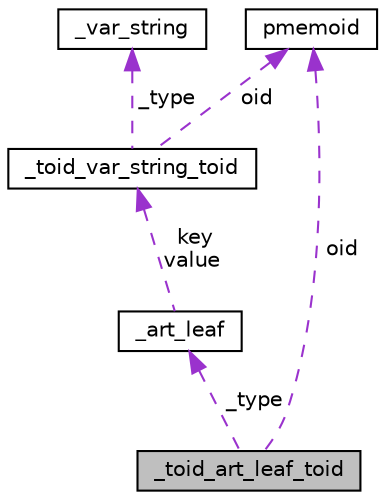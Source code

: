 digraph "_toid_art_leaf_toid"
{
  edge [fontname="Helvetica",fontsize="10",labelfontname="Helvetica",labelfontsize="10"];
  node [fontname="Helvetica",fontsize="10",shape=record];
  Node1 [label="_toid_art_leaf_toid",height=0.2,width=0.4,color="black", fillcolor="grey75", style="filled", fontcolor="black"];
  Node2 -> Node1 [dir="back",color="darkorchid3",fontsize="10",style="dashed",label=" _type" ,fontname="Helvetica"];
  Node2 [label="_art_leaf",height=0.2,width=0.4,color="black", fillcolor="white", style="filled",URL="$struct__art__leaf.html"];
  Node3 -> Node2 [dir="back",color="darkorchid3",fontsize="10",style="dashed",label=" key\nvalue" ,fontname="Helvetica"];
  Node3 [label="_toid_var_string_toid",height=0.2,width=0.4,color="black", fillcolor="white", style="filled",URL="$union__toid__var__string__toid.html"];
  Node4 -> Node3 [dir="back",color="darkorchid3",fontsize="10",style="dashed",label=" _type" ,fontname="Helvetica"];
  Node4 [label="_var_string",height=0.2,width=0.4,color="black", fillcolor="white", style="filled",URL="$struct__var__string.html"];
  Node5 -> Node3 [dir="back",color="darkorchid3",fontsize="10",style="dashed",label=" oid" ,fontname="Helvetica"];
  Node5 [label="pmemoid",height=0.2,width=0.4,color="black", fillcolor="white", style="filled",URL="$structpmemoid.html"];
  Node5 -> Node1 [dir="back",color="darkorchid3",fontsize="10",style="dashed",label=" oid" ,fontname="Helvetica"];
}
